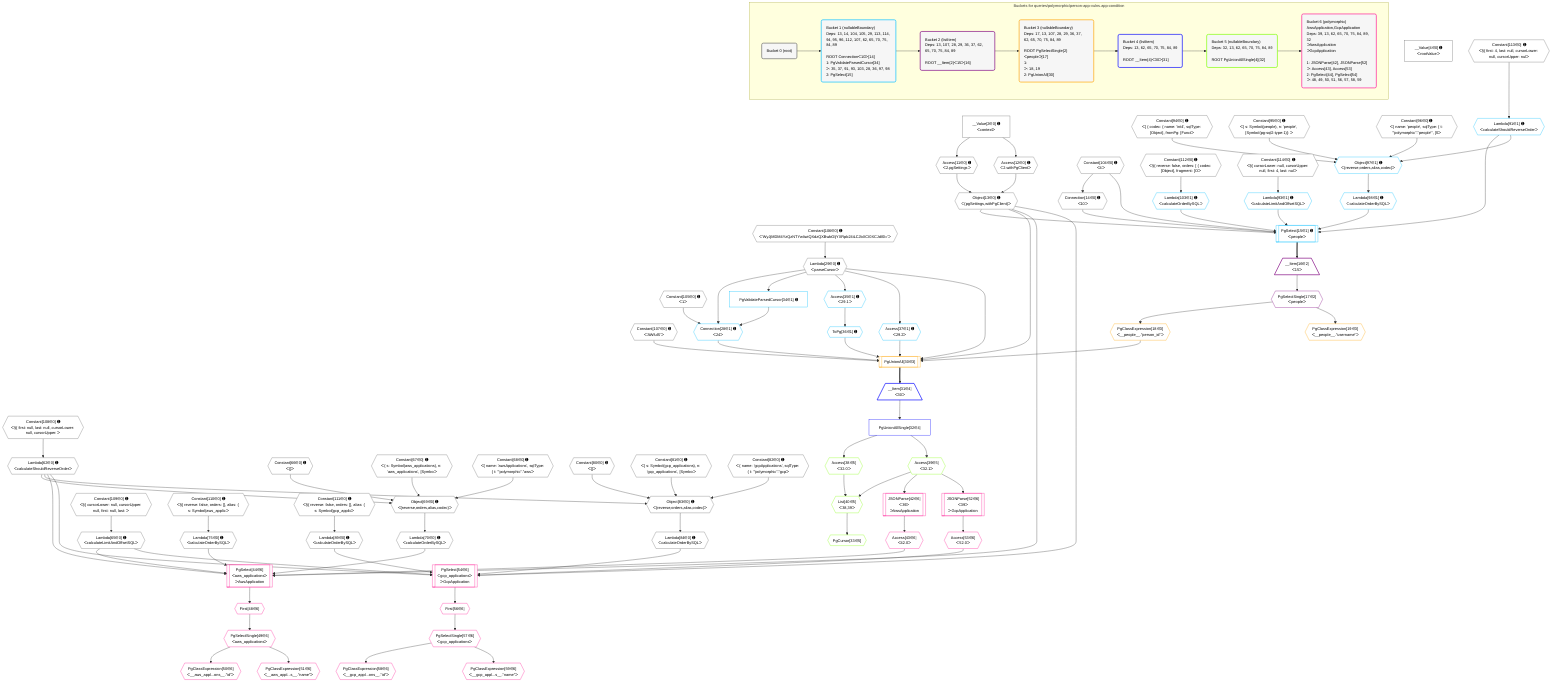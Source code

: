 %%{init: {'themeVariables': { 'fontSize': '12px'}}}%%
graph TD
    classDef path fill:#eee,stroke:#000,color:#000
    classDef plan fill:#fff,stroke-width:1px,color:#000
    classDef itemplan fill:#fff,stroke-width:2px,color:#000
    classDef unbatchedplan fill:#dff,stroke-width:1px,color:#000
    classDef sideeffectplan fill:#fcc,stroke-width:2px,color:#000
    classDef bucket fill:#f6f6f6,color:#000,stroke-width:2px,text-align:left


    %% plan dependencies
    Object69{{"Object[69∈0] ➊<br />ᐸ{reverse,orders,alias,codec}ᐳ"}}:::plan
    Lambda62{{"Lambda[62∈0] ➊<br />ᐸcalculateShouldReverseOrderᐳ"}}:::plan
    Constant66{{"Constant[66∈0] ➊<br />ᐸ[]ᐳ"}}:::plan
    Constant67{{"Constant[67∈0] ➊<br />ᐸ{ s: Symbol(aws_applications), n: 'aws_applications', [Symboᐳ"}}:::plan
    Constant68{{"Constant[68∈0] ➊<br />ᐸ{ name: 'awsApplications', sqlType: { t: '”polymorphic”.”awsᐳ"}}:::plan
    Lambda62 & Constant66 & Constant67 & Constant68 --> Object69
    Object83{{"Object[83∈0] ➊<br />ᐸ{reverse,orders,alias,codec}ᐳ"}}:::plan
    Constant80{{"Constant[80∈0] ➊<br />ᐸ[]ᐳ"}}:::plan
    Constant81{{"Constant[81∈0] ➊<br />ᐸ{ s: Symbol(gcp_applications), n: 'gcp_applications', [Symboᐳ"}}:::plan
    Constant82{{"Constant[82∈0] ➊<br />ᐸ{ name: 'gcpApplications', sqlType: { t: '”polymorphic”.”gcpᐳ"}}:::plan
    Lambda62 & Constant80 & Constant81 & Constant82 --> Object83
    Object13{{"Object[13∈0] ➊<br />ᐸ{pgSettings,withPgClient}ᐳ"}}:::plan
    Access11{{"Access[11∈0] ➊<br />ᐸ2.pgSettingsᐳ"}}:::plan
    Access12{{"Access[12∈0] ➊<br />ᐸ2.withPgClientᐳ"}}:::plan
    Access11 & Access12 --> Object13
    __Value2["__Value[2∈0] ➊<br />ᐸcontextᐳ"]:::plan
    __Value2 --> Access11
    __Value2 --> Access12
    Connection14{{"Connection[14∈0] ➊<br />ᐸ10ᐳ"}}:::plan
    Constant104{{"Constant[104∈0] ➊<br />ᐸ4ᐳ"}}:::plan
    Constant104 --> Connection14
    Lambda29{{"Lambda[29∈0] ➊<br />ᐸparseCursorᐳ"}}:::plan
    Constant106{{"Constant[106∈0] ➊<br />ᐸ'WyJjMDM4YzQzNTYwIiwiQXdzQXBwbGljYXRpb24iLCJbXCI0XCJdIl0='ᐳ"}}:::plan
    Constant106 --> Lambda29
    Constant108{{"Constant[108∈0] ➊<br />ᐸ§{ first: null, last: null, cursorLower: null, cursorUpper: ᐳ"}}:::plan
    Constant108 --> Lambda62
    Lambda65{{"Lambda[65∈0] ➊<br />ᐸcalculateLimitAndOffsetSQLᐳ"}}:::plan
    Constant109{{"Constant[109∈0] ➊<br />ᐸ§{ cursorLower: null, cursorUpper: null, first: null, last: ᐳ"}}:::plan
    Constant109 --> Lambda65
    Lambda70{{"Lambda[70∈0] ➊<br />ᐸcalculateOrderBySQLᐳ"}}:::plan
    Object69 --> Lambda70
    Lambda75{{"Lambda[75∈0] ➊<br />ᐸcalculateOrderBySQLᐳ"}}:::plan
    Constant110{{"Constant[110∈0] ➊<br />ᐸ§{ reverse: false, orders: [], alias: { s: Symbol(aws_applicᐳ"}}:::plan
    Constant110 --> Lambda75
    Lambda84{{"Lambda[84∈0] ➊<br />ᐸcalculateOrderBySQLᐳ"}}:::plan
    Object83 --> Lambda84
    Lambda89{{"Lambda[89∈0] ➊<br />ᐸcalculateOrderBySQLᐳ"}}:::plan
    Constant111{{"Constant[111∈0] ➊<br />ᐸ§{ reverse: false, orders: [], alias: { s: Symbol(gcp_applicᐳ"}}:::plan
    Constant111 --> Lambda89
    __Value4["__Value[4∈0] ➊<br />ᐸrootValueᐳ"]:::plan
    Constant94{{"Constant[94∈0] ➊<br />ᐸ[ { codec: { name: 'int4', sqlType: [Object], fromPg: [Functᐳ"}}:::plan
    Constant95{{"Constant[95∈0] ➊<br />ᐸ{ s: Symbol(people), n: 'people', [Symbol(pg-sql2-type-1)]: ᐳ"}}:::plan
    Constant96{{"Constant[96∈0] ➊<br />ᐸ{ name: 'people', sqlType: { t: '”polymorphic”.”people”', [Sᐳ"}}:::plan
    Constant105{{"Constant[105∈0] ➊<br />ᐸ1ᐳ"}}:::plan
    Constant107{{"Constant[107∈0] ➊<br />ᐸ'AWfulS'ᐳ"}}:::plan
    Constant112{{"Constant[112∈0] ➊<br />ᐸ§{ reverse: false, orders: [ { codec: [Object], fragment: [Oᐳ"}}:::plan
    Constant113{{"Constant[113∈0] ➊<br />ᐸ§{ first: 4, last: null, cursorLower: null, cursorUpper: nulᐳ"}}:::plan
    Constant114{{"Constant[114∈0] ➊<br />ᐸ§{ cursorLower: null, cursorUpper: null, first: 4, last: nulᐳ"}}:::plan
    PgSelect15[["PgSelect[15∈1] ➊<br />ᐸpeopleᐳ"]]:::plan
    Lambda91{{"Lambda[91∈1] ➊<br />ᐸcalculateShouldReverseOrderᐳ"}}:::plan
    Lambda93{{"Lambda[93∈1] ➊<br />ᐸcalculateLimitAndOffsetSQLᐳ"}}:::plan
    Lambda98{{"Lambda[98∈1] ➊<br />ᐸcalculateOrderBySQLᐳ"}}:::plan
    Lambda103{{"Lambda[103∈1] ➊<br />ᐸcalculateOrderBySQLᐳ"}}:::plan
    Object13 & Connection14 & Constant104 & Lambda91 & Lambda93 & Lambda98 & Lambda103 --> PgSelect15
    Object97{{"Object[97∈1] ➊<br />ᐸ{reverse,orders,alias,codec}ᐳ"}}:::plan
    Lambda91 & Constant94 & Constant95 & Constant96 --> Object97
    Connection28{{"Connection[28∈1] ➊<br />ᐸ24ᐳ"}}:::plan
    PgValidateParsedCursor34["PgValidateParsedCursor[34∈1] ➊"]:::plan
    Constant105 & Lambda29 & PgValidateParsedCursor34 --> Connection28
    Lambda29 --> PgValidateParsedCursor34
    Access35{{"Access[35∈1] ➊<br />ᐸ29.1ᐳ"}}:::plan
    Lambda29 --> Access35
    ToPg36{{"ToPg[36∈1] ➊"}}:::plan
    Access35 --> ToPg36
    Access37{{"Access[37∈1] ➊<br />ᐸ29.2ᐳ"}}:::plan
    Lambda29 --> Access37
    Constant113 --> Lambda91
    Constant114 --> Lambda93
    Object97 --> Lambda98
    Constant112 --> Lambda103
    __Item16[/"__Item[16∈2]<br />ᐸ15ᐳ"\]:::itemplan
    PgSelect15 ==> __Item16
    PgSelectSingle17{{"PgSelectSingle[17∈2]<br />ᐸpeopleᐳ"}}:::plan
    __Item16 --> PgSelectSingle17
    PgUnionAll30[["PgUnionAll[30∈3]"]]:::plan
    PgClassExpression18{{"PgClassExpression[18∈3]<br />ᐸ__people__.”person_id”ᐳ"}}:::plan
    Object13 & PgClassExpression18 & Constant107 & Connection28 & Lambda29 & ToPg36 & Access37 --> PgUnionAll30
    PgSelectSingle17 --> PgClassExpression18
    PgClassExpression19{{"PgClassExpression[19∈3]<br />ᐸ__people__.”username”ᐳ"}}:::plan
    PgSelectSingle17 --> PgClassExpression19
    __Item31[/"__Item[31∈4]<br />ᐸ30ᐳ"\]:::itemplan
    PgUnionAll30 ==> __Item31
    PgUnionAllSingle32["PgUnionAllSingle[32∈4]"]:::plan
    __Item31 --> PgUnionAllSingle32
    List40{{"List[40∈5]<br />ᐸ38,39ᐳ"}}:::plan
    Access38{{"Access[38∈5]<br />ᐸ32.0ᐳ"}}:::plan
    Access39{{"Access[39∈5]<br />ᐸ32.1ᐳ"}}:::plan
    Access38 & Access39 --> List40
    PgCursor33{{"PgCursor[33∈5]"}}:::plan
    List40 --> PgCursor33
    PgUnionAllSingle32 --> Access38
    PgUnionAllSingle32 --> Access39
    PgSelect44[["PgSelect[44∈6]<br />ᐸaws_applicationsᐳ<br />ᐳAwsApplication"]]:::plan
    Access43{{"Access[43∈6]<br />ᐸ42.0ᐳ"}}:::plan
    Object13 & Access43 & Lambda62 & Lambda65 & Lambda70 & Lambda75 --> PgSelect44
    PgSelect54[["PgSelect[54∈6]<br />ᐸgcp_applicationsᐳ<br />ᐳGcpApplication"]]:::plan
    Access53{{"Access[53∈6]<br />ᐸ52.0ᐳ"}}:::plan
    Object13 & Access53 & Lambda62 & Lambda65 & Lambda84 & Lambda89 --> PgSelect54
    JSONParse42[["JSONParse[42∈6]<br />ᐸ39ᐳ<br />ᐳAwsApplication"]]:::plan
    Access39 --> JSONParse42
    JSONParse42 --> Access43
    First48{{"First[48∈6]"}}:::plan
    PgSelect44 --> First48
    PgSelectSingle49{{"PgSelectSingle[49∈6]<br />ᐸaws_applicationsᐳ"}}:::plan
    First48 --> PgSelectSingle49
    PgClassExpression50{{"PgClassExpression[50∈6]<br />ᐸ__aws_appl...ons__.”id”ᐳ"}}:::plan
    PgSelectSingle49 --> PgClassExpression50
    PgClassExpression51{{"PgClassExpression[51∈6]<br />ᐸ__aws_appl...s__.”name”ᐳ"}}:::plan
    PgSelectSingle49 --> PgClassExpression51
    JSONParse52[["JSONParse[52∈6]<br />ᐸ39ᐳ<br />ᐳGcpApplication"]]:::plan
    Access39 --> JSONParse52
    JSONParse52 --> Access53
    First56{{"First[56∈6]"}}:::plan
    PgSelect54 --> First56
    PgSelectSingle57{{"PgSelectSingle[57∈6]<br />ᐸgcp_applicationsᐳ"}}:::plan
    First56 --> PgSelectSingle57
    PgClassExpression58{{"PgClassExpression[58∈6]<br />ᐸ__gcp_appl...ons__.”id”ᐳ"}}:::plan
    PgSelectSingle57 --> PgClassExpression58
    PgClassExpression59{{"PgClassExpression[59∈6]<br />ᐸ__gcp_appl...s__.”name”ᐳ"}}:::plan
    PgSelectSingle57 --> PgClassExpression59

    %% define steps

    subgraph "Buckets for queries/polymorphic/person-app-vulns.app-condition"
    Bucket0("Bucket 0 (root)"):::bucket
    classDef bucket0 stroke:#696969
    class Bucket0,__Value2,__Value4,Access11,Access12,Object13,Connection14,Lambda29,Lambda62,Lambda65,Constant66,Constant67,Constant68,Object69,Lambda70,Lambda75,Constant80,Constant81,Constant82,Object83,Lambda84,Lambda89,Constant94,Constant95,Constant96,Constant104,Constant105,Constant106,Constant107,Constant108,Constant109,Constant110,Constant111,Constant112,Constant113,Constant114 bucket0
    Bucket1("Bucket 1 (nullableBoundary)<br />Deps: 13, 14, 104, 105, 29, 113, 114, 94, 95, 96, 112, 107, 62, 65, 70, 75, 84, 89<br /><br />ROOT Connectionᐸ10ᐳ[14]<br />1: PgValidateParsedCursor[34]<br />ᐳ: 35, 37, 91, 93, 103, 28, 36, 97, 98<br />2: PgSelect[15]"):::bucket
    classDef bucket1 stroke:#00bfff
    class Bucket1,PgSelect15,Connection28,PgValidateParsedCursor34,Access35,ToPg36,Access37,Lambda91,Lambda93,Object97,Lambda98,Lambda103 bucket1
    Bucket2("Bucket 2 (listItem)<br />Deps: 13, 107, 28, 29, 36, 37, 62, 65, 70, 75, 84, 89<br /><br />ROOT __Item{2}ᐸ15ᐳ[16]"):::bucket
    classDef bucket2 stroke:#7f007f
    class Bucket2,__Item16,PgSelectSingle17 bucket2
    Bucket3("Bucket 3 (nullableBoundary)<br />Deps: 17, 13, 107, 28, 29, 36, 37, 62, 65, 70, 75, 84, 89<br /><br />ROOT PgSelectSingle{2}ᐸpeopleᐳ[17]<br />1: <br />ᐳ: 18, 19<br />2: PgUnionAll[30]"):::bucket
    classDef bucket3 stroke:#ffa500
    class Bucket3,PgClassExpression18,PgClassExpression19,PgUnionAll30 bucket3
    Bucket4("Bucket 4 (listItem)<br />Deps: 13, 62, 65, 70, 75, 84, 89<br /><br />ROOT __Item{4}ᐸ30ᐳ[31]"):::bucket
    classDef bucket4 stroke:#0000ff
    class Bucket4,__Item31,PgUnionAllSingle32 bucket4
    Bucket5("Bucket 5 (nullableBoundary)<br />Deps: 32, 13, 62, 65, 70, 75, 84, 89<br /><br />ROOT PgUnionAllSingle{4}[32]"):::bucket
    classDef bucket5 stroke:#7fff00
    class Bucket5,PgCursor33,Access38,Access39,List40 bucket5
    Bucket6("Bucket 6 (polymorphic)<br />AwsApplication,GcpApplication<br />Deps: 39, 13, 62, 65, 70, 75, 84, 89, 32<br />ᐳAwsApplication<br />ᐳGcpApplication<br /><br />1: JSONParse[42], JSONParse[52]<br />ᐳ: Access[43], Access[53]<br />2: PgSelect[44], PgSelect[54]<br />ᐳ: 48, 49, 50, 51, 56, 57, 58, 59"):::bucket
    classDef bucket6 stroke:#ff1493
    class Bucket6,JSONParse42,Access43,PgSelect44,First48,PgSelectSingle49,PgClassExpression50,PgClassExpression51,JSONParse52,Access53,PgSelect54,First56,PgSelectSingle57,PgClassExpression58,PgClassExpression59 bucket6
    Bucket0 --> Bucket1
    Bucket1 --> Bucket2
    Bucket2 --> Bucket3
    Bucket3 --> Bucket4
    Bucket4 --> Bucket5
    Bucket5 --> Bucket6
    end